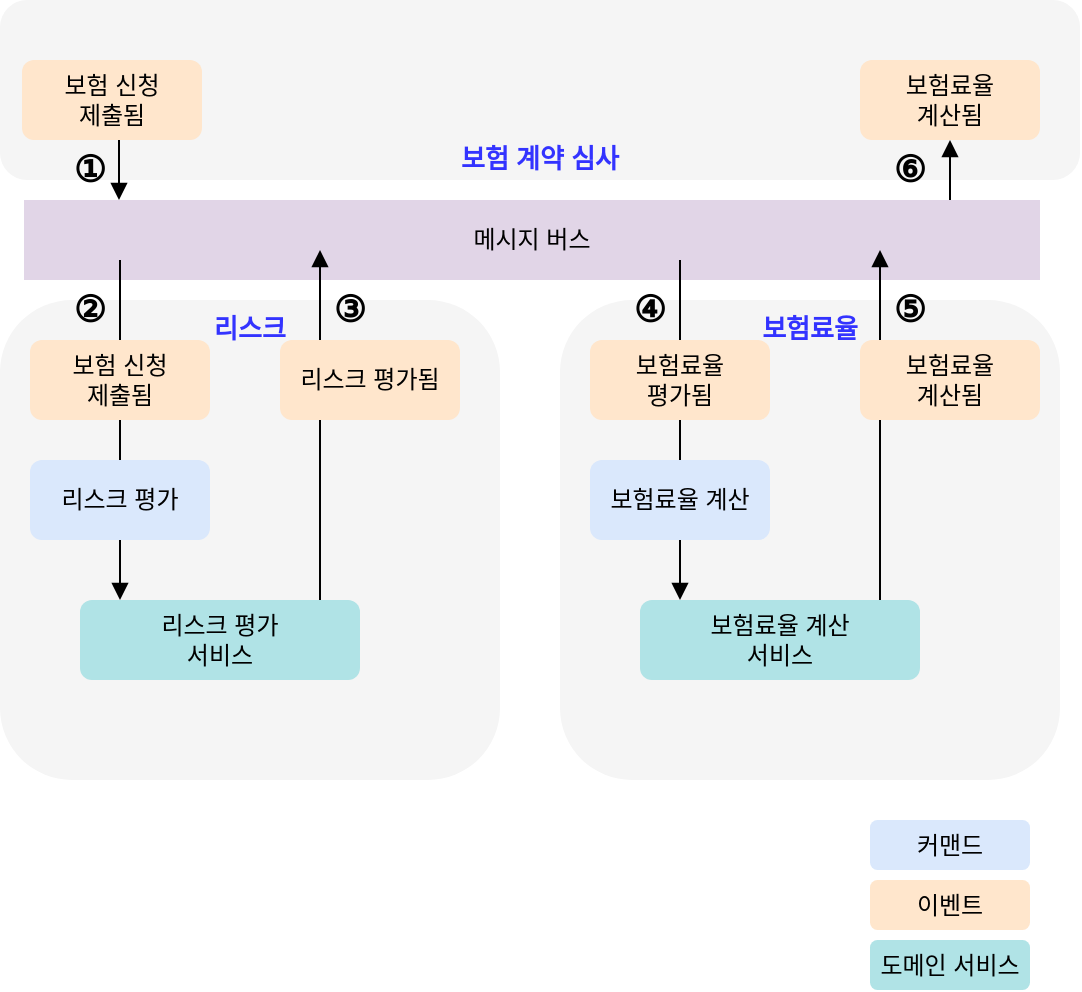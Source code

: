 <mxfile version="26.1.1">
  <diagram name="Page-1" id="yiOQy8Ea7XVtvwxBksoU">
    <mxGraphModel dx="794" dy="878" grid="1" gridSize="10" guides="1" tooltips="1" connect="1" arrows="1" fold="1" page="1" pageScale="1" pageWidth="827" pageHeight="1169" math="0" shadow="0">
      <root>
        <mxCell id="0" />
        <mxCell id="1" parent="0" />
        <mxCell id="I-jMzIYFLQAjW1vLk9c6-36" value="보험료율" style="rounded=1;whiteSpace=wrap;html=1;fillColor=#f5f5f5;fontColor=#3333FF;strokeColor=none;fontStyle=1;verticalAlign=top;fontSize=13;" parent="1" vertex="1">
          <mxGeometry x="380" y="230" width="250" height="240" as="geometry" />
        </mxCell>
        <mxCell id="I-jMzIYFLQAjW1vLk9c6-35" value="리스크" style="rounded=1;whiteSpace=wrap;html=1;fillColor=#f5f5f5;fontColor=#3333FF;strokeColor=none;fontStyle=1;verticalAlign=top;fontSize=13;" parent="1" vertex="1">
          <mxGeometry x="100" y="230" width="250" height="240" as="geometry" />
        </mxCell>
        <mxCell id="I-jMzIYFLQAjW1vLk9c6-34" value="보험 계약 심사" style="rounded=1;whiteSpace=wrap;html=1;fillColor=#f5f5f5;fontColor=#3333FF;strokeColor=none;fontStyle=1;verticalAlign=bottom;fontSize=13;" parent="1" vertex="1">
          <mxGeometry x="100" y="80" width="540" height="90" as="geometry" />
        </mxCell>
        <mxCell id="I-jMzIYFLQAjW1vLk9c6-1" value="메시지 버스" style="rounded=0;whiteSpace=wrap;html=1;fillColor=#e1d5e7;strokeColor=none;" parent="1" vertex="1">
          <mxGeometry x="112" y="180" width="508" height="40" as="geometry" />
        </mxCell>
        <mxCell id="I-jMzIYFLQAjW1vLk9c6-18" value="" style="endArrow=block;html=1;rounded=0;endFill=1;" parent="1" edge="1">
          <mxGeometry width="50" height="50" relative="1" as="geometry">
            <mxPoint x="440" y="210" as="sourcePoint" />
            <mxPoint x="440" y="380" as="targetPoint" />
          </mxGeometry>
        </mxCell>
        <mxCell id="I-jMzIYFLQAjW1vLk9c6-17" value="" style="endArrow=none;html=1;rounded=0;startArrow=block;startFill=1;" parent="1" edge="1">
          <mxGeometry width="50" height="50" relative="1" as="geometry">
            <mxPoint x="540" y="205" as="sourcePoint" />
            <mxPoint x="540" y="380" as="targetPoint" />
          </mxGeometry>
        </mxCell>
        <mxCell id="I-jMzIYFLQAjW1vLk9c6-16" value="" style="endArrow=none;html=1;rounded=0;startArrow=block;startFill=1;" parent="1" edge="1">
          <mxGeometry width="50" height="50" relative="1" as="geometry">
            <mxPoint x="260" y="205" as="sourcePoint" />
            <mxPoint x="260" y="380" as="targetPoint" />
          </mxGeometry>
        </mxCell>
        <mxCell id="I-jMzIYFLQAjW1vLk9c6-14" value="" style="endArrow=block;html=1;rounded=0;endFill=1;" parent="1" edge="1">
          <mxGeometry width="50" height="50" relative="1" as="geometry">
            <mxPoint x="160" y="210" as="sourcePoint" />
            <mxPoint x="160" y="380" as="targetPoint" />
          </mxGeometry>
        </mxCell>
        <mxCell id="I-jMzIYFLQAjW1vLk9c6-2" value="보험 신청&lt;div&gt;제출됨&lt;/div&gt;" style="rounded=1;whiteSpace=wrap;html=1;fillColor=#ffe6cc;strokeColor=none;" parent="1" vertex="1">
          <mxGeometry x="111" y="110" width="90" height="40" as="geometry" />
        </mxCell>
        <mxCell id="I-jMzIYFLQAjW1vLk9c6-3" value="보험 신청&lt;div&gt;제출됨&lt;/div&gt;" style="rounded=1;whiteSpace=wrap;html=1;fillColor=#ffe6cc;strokeColor=none;" parent="1" vertex="1">
          <mxGeometry x="115" y="250" width="90" height="40" as="geometry" />
        </mxCell>
        <mxCell id="I-jMzIYFLQAjW1vLk9c6-4" value="리스크 평가" style="rounded=1;whiteSpace=wrap;html=1;fillColor=#dae8fc;strokeColor=none;" parent="1" vertex="1">
          <mxGeometry x="115" y="310" width="90" height="40" as="geometry" />
        </mxCell>
        <mxCell id="I-jMzIYFLQAjW1vLk9c6-5" value="리스크 평가&lt;div&gt;서비스&lt;/div&gt;" style="rounded=1;whiteSpace=wrap;html=1;fillColor=#b0e3e6;strokeColor=none;" parent="1" vertex="1">
          <mxGeometry x="140" y="380" width="140" height="40" as="geometry" />
        </mxCell>
        <mxCell id="I-jMzIYFLQAjW1vLk9c6-6" value="리스크 평가됨" style="rounded=1;whiteSpace=wrap;html=1;fillColor=#ffe6cc;strokeColor=none;" parent="1" vertex="1">
          <mxGeometry x="240" y="250" width="90" height="40" as="geometry" />
        </mxCell>
        <mxCell id="I-jMzIYFLQAjW1vLk9c6-7" value="보험료율&lt;div&gt;평가됨&lt;/div&gt;" style="rounded=1;whiteSpace=wrap;html=1;fillColor=#ffe6cc;strokeColor=none;" parent="1" vertex="1">
          <mxGeometry x="395" y="250" width="90" height="40" as="geometry" />
        </mxCell>
        <mxCell id="I-jMzIYFLQAjW1vLk9c6-8" value="보험료율 계산" style="rounded=1;whiteSpace=wrap;html=1;fillColor=#dae8fc;strokeColor=none;" parent="1" vertex="1">
          <mxGeometry x="395" y="310" width="90" height="40" as="geometry" />
        </mxCell>
        <mxCell id="I-jMzIYFLQAjW1vLk9c6-9" value="보험료율 계산&lt;div&gt;서비스&lt;/div&gt;" style="rounded=1;whiteSpace=wrap;html=1;fillColor=#b0e3e6;strokeColor=none;" parent="1" vertex="1">
          <mxGeometry x="420" y="380" width="140" height="40" as="geometry" />
        </mxCell>
        <mxCell id="I-jMzIYFLQAjW1vLk9c6-10" value="보험료율&lt;div&gt;계산됨&lt;/div&gt;" style="rounded=1;whiteSpace=wrap;html=1;fillColor=#ffe6cc;strokeColor=none;" parent="1" vertex="1">
          <mxGeometry x="530" y="250" width="90" height="40" as="geometry" />
        </mxCell>
        <mxCell id="I-jMzIYFLQAjW1vLk9c6-11" value="보험료율&lt;div&gt;계산됨&lt;/div&gt;" style="rounded=1;whiteSpace=wrap;html=1;fillColor=#ffe6cc;strokeColor=none;" parent="1" vertex="1">
          <mxGeometry x="530" y="110" width="90" height="40" as="geometry" />
        </mxCell>
        <mxCell id="I-jMzIYFLQAjW1vLk9c6-20" style="edgeStyle=orthogonalEdgeStyle;rounded=0;orthogonalLoop=1;jettySize=auto;html=1;entryX=0.077;entryY=0;entryDx=0;entryDy=0;entryPerimeter=0;endArrow=none;endFill=1;startArrow=block;startFill=1;" parent="1" edge="1">
          <mxGeometry relative="1" as="geometry">
            <mxPoint x="575" y="150" as="sourcePoint" />
            <mxPoint x="575" y="180" as="targetPoint" />
          </mxGeometry>
        </mxCell>
        <mxCell id="I-jMzIYFLQAjW1vLk9c6-26" style="edgeStyle=orthogonalEdgeStyle;rounded=0;orthogonalLoop=1;jettySize=auto;html=1;entryX=0.077;entryY=0;entryDx=0;entryDy=0;entryPerimeter=0;endArrow=block;endFill=1;startArrow=none;startFill=0;" parent="1" edge="1">
          <mxGeometry relative="1" as="geometry">
            <mxPoint x="159.5" y="150" as="sourcePoint" />
            <mxPoint x="159.5" y="180" as="targetPoint" />
          </mxGeometry>
        </mxCell>
        <mxCell id="I-jMzIYFLQAjW1vLk9c6-28" value="①" style="text;html=1;align=center;verticalAlign=middle;whiteSpace=wrap;rounded=0;fontStyle=1;fontSize=18;" parent="1" vertex="1">
          <mxGeometry x="130" y="150" width="30" height="30" as="geometry" />
        </mxCell>
        <mxCell id="I-jMzIYFLQAjW1vLk9c6-29" value="②" style="text;html=1;align=center;verticalAlign=middle;whiteSpace=wrap;rounded=0;fontStyle=1;fontSize=18;" parent="1" vertex="1">
          <mxGeometry x="130" y="220" width="30" height="30" as="geometry" />
        </mxCell>
        <mxCell id="I-jMzIYFLQAjW1vLk9c6-30" value="⑤" style="text;html=1;align=center;verticalAlign=middle;whiteSpace=wrap;rounded=0;fontStyle=1;fontSize=18;" parent="1" vertex="1">
          <mxGeometry x="540" y="220" width="30" height="30" as="geometry" />
        </mxCell>
        <mxCell id="I-jMzIYFLQAjW1vLk9c6-31" value="③" style="text;html=1;align=center;verticalAlign=middle;whiteSpace=wrap;rounded=0;fontStyle=1;fontSize=18;" parent="1" vertex="1">
          <mxGeometry x="260" y="220" width="30" height="30" as="geometry" />
        </mxCell>
        <mxCell id="I-jMzIYFLQAjW1vLk9c6-32" value="⑥" style="text;html=1;align=center;verticalAlign=middle;whiteSpace=wrap;rounded=0;fontStyle=1;fontSize=18;" parent="1" vertex="1">
          <mxGeometry x="540" y="150" width="30" height="30" as="geometry" />
        </mxCell>
        <mxCell id="I-jMzIYFLQAjW1vLk9c6-33" value="④" style="text;html=1;align=center;verticalAlign=middle;whiteSpace=wrap;rounded=0;fontStyle=1;fontSize=18;" parent="1" vertex="1">
          <mxGeometry x="410" y="220" width="30" height="30" as="geometry" />
        </mxCell>
        <mxCell id="ezSyFzC0HvIi_1ku6k2n-1" value="커맨드" style="rounded=1;whiteSpace=wrap;html=1;fillColor=#dae8fc;strokeColor=none;" parent="1" vertex="1">
          <mxGeometry x="535" y="490" width="80" height="25" as="geometry" />
        </mxCell>
        <mxCell id="ezSyFzC0HvIi_1ku6k2n-2" value="이벤트" style="rounded=1;whiteSpace=wrap;html=1;fillColor=#ffe6cc;strokeColor=none;" parent="1" vertex="1">
          <mxGeometry x="535" y="520" width="80" height="25" as="geometry" />
        </mxCell>
        <mxCell id="ezSyFzC0HvIi_1ku6k2n-3" value="도메인&amp;nbsp;&lt;span style=&quot;background-color: transparent; color: light-dark(rgb(0, 0, 0), rgb(255, 255, 255));&quot;&gt;서비스&lt;/span&gt;" style="rounded=1;whiteSpace=wrap;html=1;fillColor=#b0e3e6;strokeColor=none;" parent="1" vertex="1">
          <mxGeometry x="535" y="550" width="80" height="25" as="geometry" />
        </mxCell>
      </root>
    </mxGraphModel>
  </diagram>
</mxfile>
